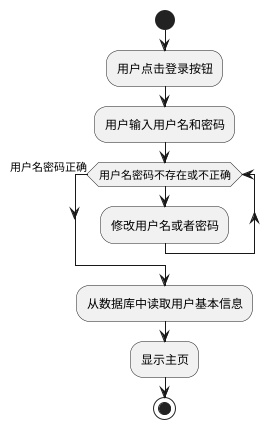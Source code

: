 @startuml
start
:用户点击登录按钮;
:用户输入用户名和密码;
while(用户名密码不存在或不正确)
:修改用户名或者密码;
endwhile(用户名密码正确)
:从数据库中读取用户基本信息;
:显示主页;
stop
@enduml